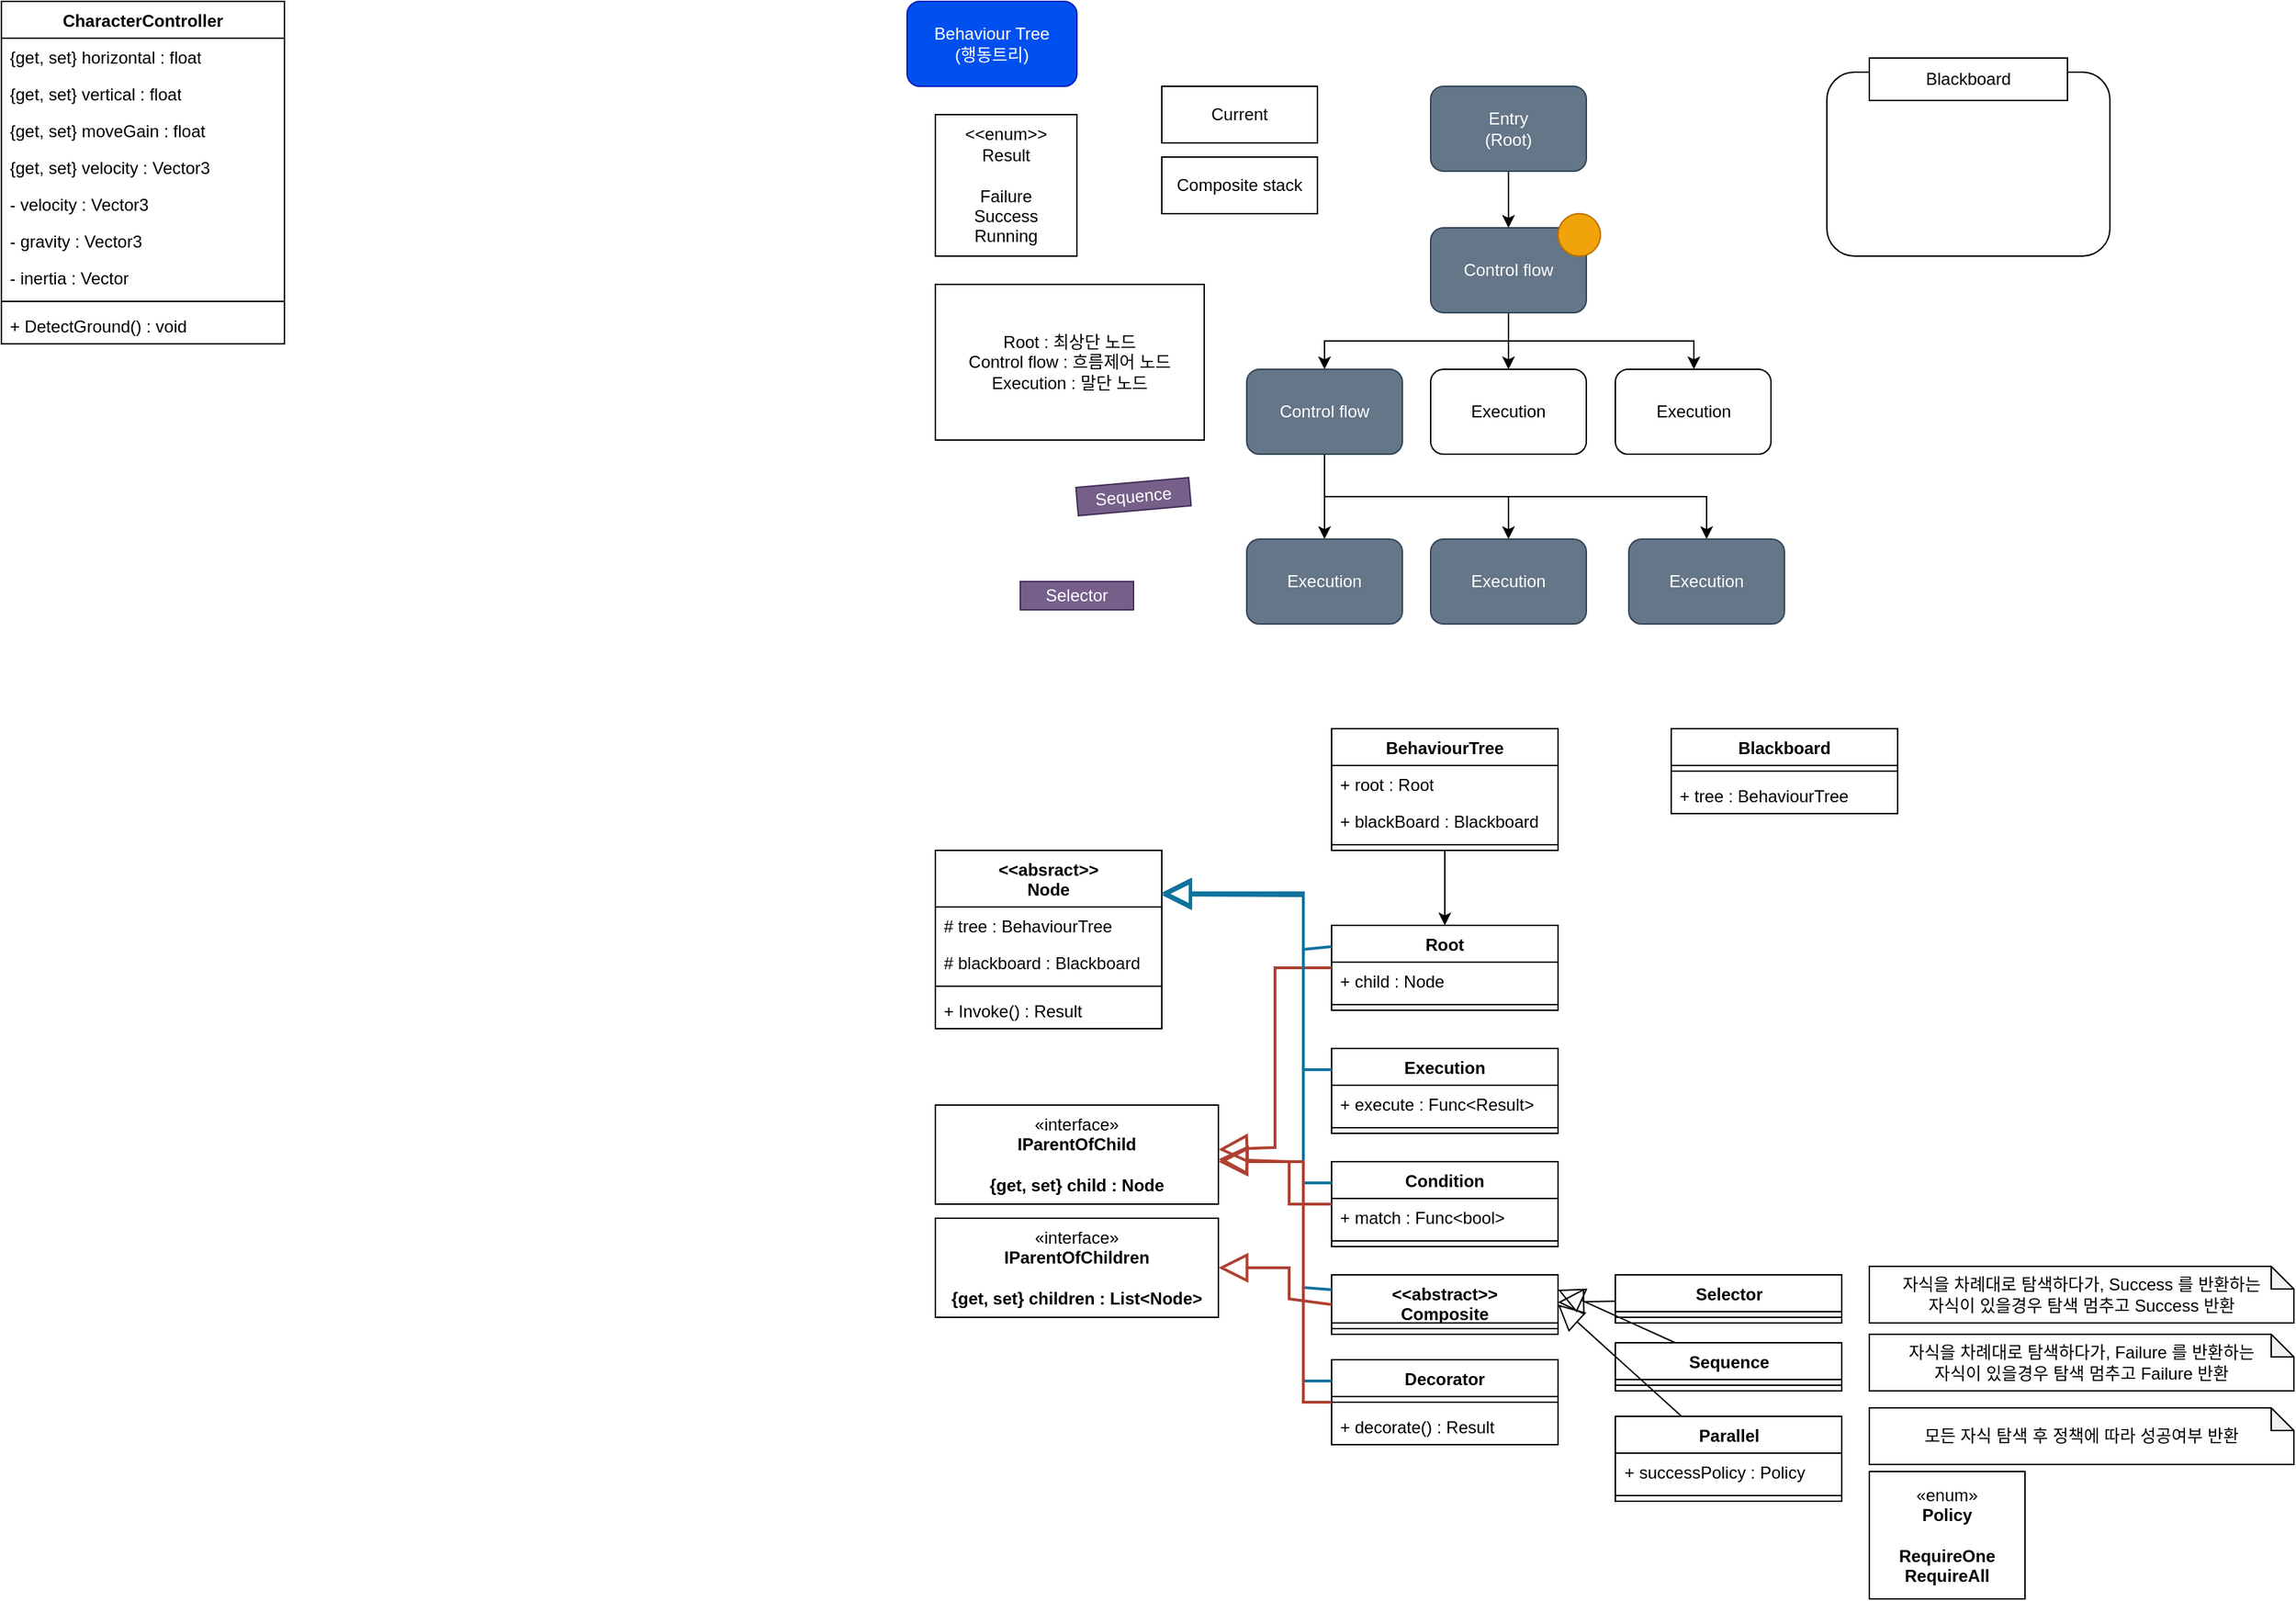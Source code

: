 <mxfile version="21.7.5" type="device">
  <diagram id="C5RBs43oDa-KdzZeNtuy" name="Page-1">
    <mxGraphModel dx="1050" dy="638" grid="1" gridSize="10" guides="1" tooltips="1" connect="1" arrows="1" fold="1" page="1" pageScale="1" pageWidth="827" pageHeight="1169" math="0" shadow="0">
      <root>
        <mxCell id="WIyWlLk6GJQsqaUBKTNV-0" />
        <mxCell id="WIyWlLk6GJQsqaUBKTNV-1" parent="WIyWlLk6GJQsqaUBKTNV-0" />
        <mxCell id="3A2nSRr05a6NxQdsoCol-0" value="CharacterController" style="swimlane;fontStyle=1;align=center;verticalAlign=top;childLayout=stackLayout;horizontal=1;startSize=26;horizontalStack=0;resizeParent=1;resizeParentMax=0;resizeLast=0;collapsible=1;marginBottom=0;whiteSpace=wrap;html=1;" parent="WIyWlLk6GJQsqaUBKTNV-1" vertex="1">
          <mxGeometry x="40" y="40" width="200" height="242" as="geometry" />
        </mxCell>
        <mxCell id="3A2nSRr05a6NxQdsoCol-1" value="{get, set} horizontal : float" style="text;strokeColor=none;fillColor=none;align=left;verticalAlign=top;spacingLeft=4;spacingRight=4;overflow=hidden;rotatable=0;points=[[0,0.5],[1,0.5]];portConstraint=eastwest;whiteSpace=wrap;html=1;" parent="3A2nSRr05a6NxQdsoCol-0" vertex="1">
          <mxGeometry y="26" width="200" height="26" as="geometry" />
        </mxCell>
        <mxCell id="3A2nSRr05a6NxQdsoCol-4" value="{get, set} vertical : float" style="text;strokeColor=none;fillColor=none;align=left;verticalAlign=top;spacingLeft=4;spacingRight=4;overflow=hidden;rotatable=0;points=[[0,0.5],[1,0.5]];portConstraint=eastwest;whiteSpace=wrap;html=1;" parent="3A2nSRr05a6NxQdsoCol-0" vertex="1">
          <mxGeometry y="52" width="200" height="26" as="geometry" />
        </mxCell>
        <mxCell id="3A2nSRr05a6NxQdsoCol-5" value="{get, set} moveGain : float" style="text;strokeColor=none;fillColor=none;align=left;verticalAlign=top;spacingLeft=4;spacingRight=4;overflow=hidden;rotatable=0;points=[[0,0.5],[1,0.5]];portConstraint=eastwest;whiteSpace=wrap;html=1;" parent="3A2nSRr05a6NxQdsoCol-0" vertex="1">
          <mxGeometry y="78" width="200" height="26" as="geometry" />
        </mxCell>
        <mxCell id="3A2nSRr05a6NxQdsoCol-8" value="{get, set} velocity : Vector3" style="text;strokeColor=none;fillColor=none;align=left;verticalAlign=top;spacingLeft=4;spacingRight=4;overflow=hidden;rotatable=0;points=[[0,0.5],[1,0.5]];portConstraint=eastwest;whiteSpace=wrap;html=1;" parent="3A2nSRr05a6NxQdsoCol-0" vertex="1">
          <mxGeometry y="104" width="200" height="26" as="geometry" />
        </mxCell>
        <mxCell id="3A2nSRr05a6NxQdsoCol-9" value="- velocity : Vector3" style="text;strokeColor=none;fillColor=none;align=left;verticalAlign=top;spacingLeft=4;spacingRight=4;overflow=hidden;rotatable=0;points=[[0,0.5],[1,0.5]];portConstraint=eastwest;whiteSpace=wrap;html=1;" parent="3A2nSRr05a6NxQdsoCol-0" vertex="1">
          <mxGeometry y="130" width="200" height="26" as="geometry" />
        </mxCell>
        <mxCell id="3A2nSRr05a6NxQdsoCol-6" value="- gravity : Vector3" style="text;strokeColor=none;fillColor=none;align=left;verticalAlign=top;spacingLeft=4;spacingRight=4;overflow=hidden;rotatable=0;points=[[0,0.5],[1,0.5]];portConstraint=eastwest;whiteSpace=wrap;html=1;" parent="3A2nSRr05a6NxQdsoCol-0" vertex="1">
          <mxGeometry y="156" width="200" height="26" as="geometry" />
        </mxCell>
        <mxCell id="3A2nSRr05a6NxQdsoCol-7" value="- inertia : Vector" style="text;strokeColor=none;fillColor=none;align=left;verticalAlign=top;spacingLeft=4;spacingRight=4;overflow=hidden;rotatable=0;points=[[0,0.5],[1,0.5]];portConstraint=eastwest;whiteSpace=wrap;html=1;" parent="3A2nSRr05a6NxQdsoCol-0" vertex="1">
          <mxGeometry y="182" width="200" height="26" as="geometry" />
        </mxCell>
        <mxCell id="3A2nSRr05a6NxQdsoCol-2" value="" style="line;strokeWidth=1;fillColor=none;align=left;verticalAlign=middle;spacingTop=-1;spacingLeft=3;spacingRight=3;rotatable=0;labelPosition=right;points=[];portConstraint=eastwest;strokeColor=inherit;" parent="3A2nSRr05a6NxQdsoCol-0" vertex="1">
          <mxGeometry y="208" width="200" height="8" as="geometry" />
        </mxCell>
        <mxCell id="3A2nSRr05a6NxQdsoCol-3" value="+ DetectGround() : void" style="text;strokeColor=none;fillColor=none;align=left;verticalAlign=top;spacingLeft=4;spacingRight=4;overflow=hidden;rotatable=0;points=[[0,0.5],[1,0.5]];portConstraint=eastwest;whiteSpace=wrap;html=1;" parent="3A2nSRr05a6NxQdsoCol-0" vertex="1">
          <mxGeometry y="216" width="200" height="26" as="geometry" />
        </mxCell>
        <mxCell id="oY7BJm6N0rm1ba3c1ZQi-0" value="Behaviour Tree&lt;br&gt;(행동트리)" style="rounded=1;whiteSpace=wrap;html=1;fillColor=#0050ef;fontColor=#ffffff;strokeColor=#001DBC;" vertex="1" parent="WIyWlLk6GJQsqaUBKTNV-1">
          <mxGeometry x="680" y="40" width="120" height="60" as="geometry" />
        </mxCell>
        <mxCell id="oY7BJm6N0rm1ba3c1ZQi-1" value="&amp;lt;&amp;lt;enum&amp;gt;&amp;gt;&lt;br&gt;Result&lt;br&gt;&lt;br&gt;Failure&lt;br&gt;Success&lt;br&gt;Running" style="rounded=0;whiteSpace=wrap;html=1;" vertex="1" parent="WIyWlLk6GJQsqaUBKTNV-1">
          <mxGeometry x="700" y="120" width="100" height="100" as="geometry" />
        </mxCell>
        <mxCell id="oY7BJm6N0rm1ba3c1ZQi-15" style="edgeStyle=orthogonalEdgeStyle;rounded=0;orthogonalLoop=1;jettySize=auto;html=1;" edge="1" parent="WIyWlLk6GJQsqaUBKTNV-1" source="oY7BJm6N0rm1ba3c1ZQi-3" target="oY7BJm6N0rm1ba3c1ZQi-4">
          <mxGeometry relative="1" as="geometry" />
        </mxCell>
        <mxCell id="oY7BJm6N0rm1ba3c1ZQi-3" value="Entry&lt;br&gt;(Root)" style="rounded=1;whiteSpace=wrap;html=1;fillColor=#647687;fontColor=#ffffff;strokeColor=#314354;" vertex="1" parent="WIyWlLk6GJQsqaUBKTNV-1">
          <mxGeometry x="1050" y="100" width="110" height="60" as="geometry" />
        </mxCell>
        <mxCell id="oY7BJm6N0rm1ba3c1ZQi-12" style="edgeStyle=orthogonalEdgeStyle;rounded=0;orthogonalLoop=1;jettySize=auto;html=1;" edge="1" parent="WIyWlLk6GJQsqaUBKTNV-1" source="oY7BJm6N0rm1ba3c1ZQi-4" target="oY7BJm6N0rm1ba3c1ZQi-6">
          <mxGeometry relative="1" as="geometry" />
        </mxCell>
        <mxCell id="oY7BJm6N0rm1ba3c1ZQi-13" style="edgeStyle=orthogonalEdgeStyle;rounded=0;orthogonalLoop=1;jettySize=auto;html=1;" edge="1" parent="WIyWlLk6GJQsqaUBKTNV-1" source="oY7BJm6N0rm1ba3c1ZQi-4" target="oY7BJm6N0rm1ba3c1ZQi-5">
          <mxGeometry relative="1" as="geometry">
            <Array as="points">
              <mxPoint x="1105" y="280" />
              <mxPoint x="975" y="280" />
            </Array>
          </mxGeometry>
        </mxCell>
        <mxCell id="oY7BJm6N0rm1ba3c1ZQi-14" style="edgeStyle=orthogonalEdgeStyle;rounded=0;orthogonalLoop=1;jettySize=auto;html=1;" edge="1" parent="WIyWlLk6GJQsqaUBKTNV-1" source="oY7BJm6N0rm1ba3c1ZQi-4" target="oY7BJm6N0rm1ba3c1ZQi-7">
          <mxGeometry relative="1" as="geometry">
            <Array as="points">
              <mxPoint x="1105" y="280" />
              <mxPoint x="1236" y="280" />
            </Array>
          </mxGeometry>
        </mxCell>
        <mxCell id="oY7BJm6N0rm1ba3c1ZQi-4" value="Control flow" style="rounded=1;whiteSpace=wrap;html=1;fillColor=#647687;fontColor=#ffffff;strokeColor=#314354;" vertex="1" parent="WIyWlLk6GJQsqaUBKTNV-1">
          <mxGeometry x="1050" y="200" width="110" height="60" as="geometry" />
        </mxCell>
        <mxCell id="oY7BJm6N0rm1ba3c1ZQi-10" style="edgeStyle=orthogonalEdgeStyle;rounded=0;orthogonalLoop=1;jettySize=auto;html=1;entryX=0.5;entryY=0;entryDx=0;entryDy=0;" edge="1" parent="WIyWlLk6GJQsqaUBKTNV-1" source="oY7BJm6N0rm1ba3c1ZQi-5" target="oY7BJm6N0rm1ba3c1ZQi-8">
          <mxGeometry relative="1" as="geometry" />
        </mxCell>
        <mxCell id="oY7BJm6N0rm1ba3c1ZQi-11" style="edgeStyle=orthogonalEdgeStyle;rounded=0;orthogonalLoop=1;jettySize=auto;html=1;" edge="1" parent="WIyWlLk6GJQsqaUBKTNV-1" source="oY7BJm6N0rm1ba3c1ZQi-5" target="oY7BJm6N0rm1ba3c1ZQi-9">
          <mxGeometry relative="1" as="geometry">
            <Array as="points">
              <mxPoint x="975" y="390" />
              <mxPoint x="1105" y="390" />
            </Array>
          </mxGeometry>
        </mxCell>
        <mxCell id="oY7BJm6N0rm1ba3c1ZQi-90" style="edgeStyle=orthogonalEdgeStyle;rounded=0;orthogonalLoop=1;jettySize=auto;html=1;" edge="1" parent="WIyWlLk6GJQsqaUBKTNV-1" source="oY7BJm6N0rm1ba3c1ZQi-5" target="oY7BJm6N0rm1ba3c1ZQi-89">
          <mxGeometry relative="1" as="geometry">
            <Array as="points">
              <mxPoint x="975" y="390" />
              <mxPoint x="1245" y="390" />
            </Array>
          </mxGeometry>
        </mxCell>
        <mxCell id="oY7BJm6N0rm1ba3c1ZQi-5" value="Control flow" style="rounded=1;whiteSpace=wrap;html=1;fillColor=#647687;fontColor=#ffffff;strokeColor=#314354;" vertex="1" parent="WIyWlLk6GJQsqaUBKTNV-1">
          <mxGeometry x="920" y="300" width="110" height="60" as="geometry" />
        </mxCell>
        <mxCell id="oY7BJm6N0rm1ba3c1ZQi-6" value="Execution" style="rounded=1;whiteSpace=wrap;html=1;" vertex="1" parent="WIyWlLk6GJQsqaUBKTNV-1">
          <mxGeometry x="1050" y="300" width="110" height="60" as="geometry" />
        </mxCell>
        <mxCell id="oY7BJm6N0rm1ba3c1ZQi-7" value="Execution" style="rounded=1;whiteSpace=wrap;html=1;" vertex="1" parent="WIyWlLk6GJQsqaUBKTNV-1">
          <mxGeometry x="1180.5" y="300" width="110" height="60" as="geometry" />
        </mxCell>
        <mxCell id="oY7BJm6N0rm1ba3c1ZQi-8" value="Execution" style="rounded=1;whiteSpace=wrap;html=1;fillColor=#647687;fontColor=#ffffff;strokeColor=#314354;" vertex="1" parent="WIyWlLk6GJQsqaUBKTNV-1">
          <mxGeometry x="920" y="420" width="110" height="60" as="geometry" />
        </mxCell>
        <mxCell id="oY7BJm6N0rm1ba3c1ZQi-9" value="Execution" style="rounded=1;whiteSpace=wrap;html=1;fillColor=#647687;fontColor=#ffffff;strokeColor=#314354;" vertex="1" parent="WIyWlLk6GJQsqaUBKTNV-1">
          <mxGeometry x="1050" y="420" width="110" height="60" as="geometry" />
        </mxCell>
        <mxCell id="oY7BJm6N0rm1ba3c1ZQi-16" value="Root : 최상단 노드&lt;br&gt;Control flow : 흐름제어 노드&lt;br&gt;Execution : 말단 노드" style="rounded=0;whiteSpace=wrap;html=1;" vertex="1" parent="WIyWlLk6GJQsqaUBKTNV-1">
          <mxGeometry x="700" y="240" width="190" height="110" as="geometry" />
        </mxCell>
        <mxCell id="oY7BJm6N0rm1ba3c1ZQi-17" value="" style="rounded=1;whiteSpace=wrap;html=1;" vertex="1" parent="WIyWlLk6GJQsqaUBKTNV-1">
          <mxGeometry x="1330" y="90" width="200" height="130" as="geometry" />
        </mxCell>
        <mxCell id="oY7BJm6N0rm1ba3c1ZQi-18" value="Blackboard" style="rounded=0;whiteSpace=wrap;html=1;" vertex="1" parent="WIyWlLk6GJQsqaUBKTNV-1">
          <mxGeometry x="1360" y="80" width="140" height="30" as="geometry" />
        </mxCell>
        <mxCell id="oY7BJm6N0rm1ba3c1ZQi-22" value="&amp;lt;&amp;lt;absract&amp;gt;&amp;gt;&lt;br&gt;Node" style="swimlane;fontStyle=1;align=center;verticalAlign=top;childLayout=stackLayout;horizontal=1;startSize=40;horizontalStack=0;resizeParent=1;resizeParentMax=0;resizeLast=0;collapsible=1;marginBottom=0;whiteSpace=wrap;html=1;" vertex="1" parent="WIyWlLk6GJQsqaUBKTNV-1">
          <mxGeometry x="700" y="640" width="160" height="126" as="geometry" />
        </mxCell>
        <mxCell id="oY7BJm6N0rm1ba3c1ZQi-31" value="# tree : BehaviourTree" style="text;strokeColor=none;fillColor=none;align=left;verticalAlign=top;spacingLeft=4;spacingRight=4;overflow=hidden;rotatable=0;points=[[0,0.5],[1,0.5]];portConstraint=eastwest;whiteSpace=wrap;html=1;" vertex="1" parent="oY7BJm6N0rm1ba3c1ZQi-22">
          <mxGeometry y="40" width="160" height="26" as="geometry" />
        </mxCell>
        <mxCell id="oY7BJm6N0rm1ba3c1ZQi-30" value="# blackboard : Blackboard" style="text;strokeColor=none;fillColor=none;align=left;verticalAlign=top;spacingLeft=4;spacingRight=4;overflow=hidden;rotatable=0;points=[[0,0.5],[1,0.5]];portConstraint=eastwest;whiteSpace=wrap;html=1;" vertex="1" parent="oY7BJm6N0rm1ba3c1ZQi-22">
          <mxGeometry y="66" width="160" height="26" as="geometry" />
        </mxCell>
        <mxCell id="oY7BJm6N0rm1ba3c1ZQi-24" value="" style="line;strokeWidth=1;fillColor=none;align=left;verticalAlign=middle;spacingTop=-1;spacingLeft=3;spacingRight=3;rotatable=0;labelPosition=right;points=[];portConstraint=eastwest;strokeColor=inherit;" vertex="1" parent="oY7BJm6N0rm1ba3c1ZQi-22">
          <mxGeometry y="92" width="160" height="8" as="geometry" />
        </mxCell>
        <mxCell id="oY7BJm6N0rm1ba3c1ZQi-25" value="+ Invoke() : Result" style="text;strokeColor=none;fillColor=none;align=left;verticalAlign=top;spacingLeft=4;spacingRight=4;overflow=hidden;rotatable=0;points=[[0,0.5],[1,0.5]];portConstraint=eastwest;whiteSpace=wrap;html=1;" vertex="1" parent="oY7BJm6N0rm1ba3c1ZQi-22">
          <mxGeometry y="100" width="160" height="26" as="geometry" />
        </mxCell>
        <mxCell id="oY7BJm6N0rm1ba3c1ZQi-40" style="edgeStyle=orthogonalEdgeStyle;rounded=0;orthogonalLoop=1;jettySize=auto;html=1;entryX=0.5;entryY=0;entryDx=0;entryDy=0;" edge="1" parent="WIyWlLk6GJQsqaUBKTNV-1" source="oY7BJm6N0rm1ba3c1ZQi-26" target="oY7BJm6N0rm1ba3c1ZQi-32">
          <mxGeometry relative="1" as="geometry" />
        </mxCell>
        <mxCell id="oY7BJm6N0rm1ba3c1ZQi-26" value="BehaviourTree" style="swimlane;fontStyle=1;align=center;verticalAlign=top;childLayout=stackLayout;horizontal=1;startSize=26;horizontalStack=0;resizeParent=1;resizeParentMax=0;resizeLast=0;collapsible=1;marginBottom=0;whiteSpace=wrap;html=1;" vertex="1" parent="WIyWlLk6GJQsqaUBKTNV-1">
          <mxGeometry x="980" y="554" width="160" height="86" as="geometry" />
        </mxCell>
        <mxCell id="oY7BJm6N0rm1ba3c1ZQi-27" value="+ root : Root" style="text;strokeColor=none;fillColor=none;align=left;verticalAlign=top;spacingLeft=4;spacingRight=4;overflow=hidden;rotatable=0;points=[[0,0.5],[1,0.5]];portConstraint=eastwest;whiteSpace=wrap;html=1;" vertex="1" parent="oY7BJm6N0rm1ba3c1ZQi-26">
          <mxGeometry y="26" width="160" height="26" as="geometry" />
        </mxCell>
        <mxCell id="oY7BJm6N0rm1ba3c1ZQi-29" value="+ blackBoard : Blackboard" style="text;strokeColor=none;fillColor=none;align=left;verticalAlign=top;spacingLeft=4;spacingRight=4;overflow=hidden;rotatable=0;points=[[0,0.5],[1,0.5]];portConstraint=eastwest;whiteSpace=wrap;html=1;" vertex="1" parent="oY7BJm6N0rm1ba3c1ZQi-26">
          <mxGeometry y="52" width="160" height="26" as="geometry" />
        </mxCell>
        <mxCell id="oY7BJm6N0rm1ba3c1ZQi-28" value="" style="line;strokeWidth=1;fillColor=none;align=left;verticalAlign=middle;spacingTop=-1;spacingLeft=3;spacingRight=3;rotatable=0;labelPosition=right;points=[];portConstraint=eastwest;strokeColor=inherit;" vertex="1" parent="oY7BJm6N0rm1ba3c1ZQi-26">
          <mxGeometry y="78" width="160" height="8" as="geometry" />
        </mxCell>
        <mxCell id="oY7BJm6N0rm1ba3c1ZQi-32" value="Root" style="swimlane;fontStyle=1;align=center;verticalAlign=top;childLayout=stackLayout;horizontal=1;startSize=26;horizontalStack=0;resizeParent=1;resizeParentMax=0;resizeLast=0;collapsible=1;marginBottom=0;whiteSpace=wrap;html=1;" vertex="1" parent="WIyWlLk6GJQsqaUBKTNV-1">
          <mxGeometry x="980" y="693" width="160" height="60" as="geometry" />
        </mxCell>
        <mxCell id="oY7BJm6N0rm1ba3c1ZQi-35" value="+ child : Node" style="text;strokeColor=none;fillColor=none;align=left;verticalAlign=top;spacingLeft=4;spacingRight=4;overflow=hidden;rotatable=0;points=[[0,0.5],[1,0.5]];portConstraint=eastwest;whiteSpace=wrap;html=1;" vertex="1" parent="oY7BJm6N0rm1ba3c1ZQi-32">
          <mxGeometry y="26" width="160" height="26" as="geometry" />
        </mxCell>
        <mxCell id="oY7BJm6N0rm1ba3c1ZQi-34" value="" style="line;strokeWidth=1;fillColor=none;align=left;verticalAlign=middle;spacingTop=-1;spacingLeft=3;spacingRight=3;rotatable=0;labelPosition=right;points=[];portConstraint=eastwest;strokeColor=inherit;" vertex="1" parent="oY7BJm6N0rm1ba3c1ZQi-32">
          <mxGeometry y="52" width="160" height="8" as="geometry" />
        </mxCell>
        <mxCell id="oY7BJm6N0rm1ba3c1ZQi-36" value="«interface»&lt;br&gt;&lt;b&gt;IParentOfChild&lt;br&gt;&lt;br&gt;{get, set} child : Node&lt;br&gt;&lt;/b&gt;" style="html=1;whiteSpace=wrap;" vertex="1" parent="WIyWlLk6GJQsqaUBKTNV-1">
          <mxGeometry x="700" y="820" width="200" height="70" as="geometry" />
        </mxCell>
        <mxCell id="oY7BJm6N0rm1ba3c1ZQi-37" value="" style="endArrow=block;endSize=16;endFill=0;html=1;rounded=0;fillColor=#fad9d5;strokeColor=#ae4132;strokeWidth=2;" edge="1" parent="WIyWlLk6GJQsqaUBKTNV-1" source="oY7BJm6N0rm1ba3c1ZQi-32" target="oY7BJm6N0rm1ba3c1ZQi-36">
          <mxGeometry width="160" relative="1" as="geometry">
            <mxPoint x="1100" y="940" as="sourcePoint" />
            <mxPoint x="1260" y="940" as="targetPoint" />
            <Array as="points">
              <mxPoint x="940" y="723" />
              <mxPoint x="940" y="850" />
            </Array>
          </mxGeometry>
        </mxCell>
        <mxCell id="oY7BJm6N0rm1ba3c1ZQi-38" value="" style="endArrow=block;endSize=16;endFill=0;html=1;rounded=0;fillColor=#b1ddf0;strokeColor=#10739e;strokeWidth=2;exitX=0;exitY=0.25;exitDx=0;exitDy=0;entryX=1;entryY=0.25;entryDx=0;entryDy=0;" edge="1" parent="WIyWlLk6GJQsqaUBKTNV-1" source="oY7BJm6N0rm1ba3c1ZQi-32" target="oY7BJm6N0rm1ba3c1ZQi-22">
          <mxGeometry width="160" relative="1" as="geometry">
            <mxPoint x="986" y="730" as="sourcePoint" />
            <mxPoint x="841" y="830" as="targetPoint" />
            <Array as="points">
              <mxPoint x="960" y="710" />
              <mxPoint x="960" y="672" />
            </Array>
          </mxGeometry>
        </mxCell>
        <mxCell id="oY7BJm6N0rm1ba3c1ZQi-39" value="«interface»&lt;br&gt;&lt;b&gt;IParentOfChildren&lt;br&gt;&lt;br&gt;{get, set} children : List&amp;lt;Node&amp;gt;&lt;br&gt;&lt;/b&gt;" style="html=1;whiteSpace=wrap;" vertex="1" parent="WIyWlLk6GJQsqaUBKTNV-1">
          <mxGeometry x="700" y="900" width="200" height="70" as="geometry" />
        </mxCell>
        <mxCell id="oY7BJm6N0rm1ba3c1ZQi-42" value="Execution" style="swimlane;fontStyle=1;align=center;verticalAlign=top;childLayout=stackLayout;horizontal=1;startSize=26;horizontalStack=0;resizeParent=1;resizeParentMax=0;resizeLast=0;collapsible=1;marginBottom=0;whiteSpace=wrap;html=1;" vertex="1" parent="WIyWlLk6GJQsqaUBKTNV-1">
          <mxGeometry x="980" y="780" width="160" height="60" as="geometry" />
        </mxCell>
        <mxCell id="oY7BJm6N0rm1ba3c1ZQi-46" value="+ execute : Func&amp;lt;Result&amp;gt;" style="text;strokeColor=none;fillColor=none;align=left;verticalAlign=top;spacingLeft=4;spacingRight=4;overflow=hidden;rotatable=0;points=[[0,0.5],[1,0.5]];portConstraint=eastwest;whiteSpace=wrap;html=1;" vertex="1" parent="oY7BJm6N0rm1ba3c1ZQi-42">
          <mxGeometry y="26" width="160" height="26" as="geometry" />
        </mxCell>
        <mxCell id="oY7BJm6N0rm1ba3c1ZQi-44" value="" style="line;strokeWidth=1;fillColor=none;align=left;verticalAlign=middle;spacingTop=-1;spacingLeft=3;spacingRight=3;rotatable=0;labelPosition=right;points=[];portConstraint=eastwest;strokeColor=inherit;" vertex="1" parent="oY7BJm6N0rm1ba3c1ZQi-42">
          <mxGeometry y="52" width="160" height="8" as="geometry" />
        </mxCell>
        <mxCell id="oY7BJm6N0rm1ba3c1ZQi-45" value="" style="endArrow=block;endSize=16;endFill=0;html=1;rounded=0;fillColor=#b1ddf0;strokeColor=#10739e;strokeWidth=2;exitX=0;exitY=0.25;exitDx=0;exitDy=0;" edge="1" parent="WIyWlLk6GJQsqaUBKTNV-1" source="oY7BJm6N0rm1ba3c1ZQi-42">
          <mxGeometry width="160" relative="1" as="geometry">
            <mxPoint x="990" y="718" as="sourcePoint" />
            <mxPoint x="860" y="670" as="targetPoint" />
            <Array as="points">
              <mxPoint x="960" y="795" />
              <mxPoint x="960" y="670" />
            </Array>
          </mxGeometry>
        </mxCell>
        <mxCell id="oY7BJm6N0rm1ba3c1ZQi-47" value="Condition" style="swimlane;fontStyle=1;align=center;verticalAlign=top;childLayout=stackLayout;horizontal=1;startSize=26;horizontalStack=0;resizeParent=1;resizeParentMax=0;resizeLast=0;collapsible=1;marginBottom=0;whiteSpace=wrap;html=1;" vertex="1" parent="WIyWlLk6GJQsqaUBKTNV-1">
          <mxGeometry x="980" y="860" width="160" height="60" as="geometry" />
        </mxCell>
        <mxCell id="oY7BJm6N0rm1ba3c1ZQi-48" value="+ match : Func&amp;lt;bool&amp;gt;" style="text;strokeColor=none;fillColor=none;align=left;verticalAlign=top;spacingLeft=4;spacingRight=4;overflow=hidden;rotatable=0;points=[[0,0.5],[1,0.5]];portConstraint=eastwest;whiteSpace=wrap;html=1;" vertex="1" parent="oY7BJm6N0rm1ba3c1ZQi-47">
          <mxGeometry y="26" width="160" height="26" as="geometry" />
        </mxCell>
        <mxCell id="oY7BJm6N0rm1ba3c1ZQi-49" value="" style="line;strokeWidth=1;fillColor=none;align=left;verticalAlign=middle;spacingTop=-1;spacingLeft=3;spacingRight=3;rotatable=0;labelPosition=right;points=[];portConstraint=eastwest;strokeColor=inherit;" vertex="1" parent="oY7BJm6N0rm1ba3c1ZQi-47">
          <mxGeometry y="52" width="160" height="8" as="geometry" />
        </mxCell>
        <mxCell id="oY7BJm6N0rm1ba3c1ZQi-50" value="" style="endArrow=block;endSize=16;endFill=0;html=1;rounded=0;fillColor=#b1ddf0;strokeColor=#10739e;strokeWidth=2;exitX=0;exitY=0.25;exitDx=0;exitDy=0;" edge="1" parent="WIyWlLk6GJQsqaUBKTNV-1" source="oY7BJm6N0rm1ba3c1ZQi-47">
          <mxGeometry width="160" relative="1" as="geometry">
            <mxPoint x="950" y="940" as="sourcePoint" />
            <mxPoint x="860" y="670" as="targetPoint" />
            <Array as="points">
              <mxPoint x="960" y="875" />
              <mxPoint x="960" y="670" />
            </Array>
          </mxGeometry>
        </mxCell>
        <mxCell id="oY7BJm6N0rm1ba3c1ZQi-51" value="" style="endArrow=block;endSize=16;endFill=0;html=1;rounded=0;fillColor=#fad9d5;strokeColor=#ae4132;strokeWidth=2;" edge="1" parent="WIyWlLk6GJQsqaUBKTNV-1" source="oY7BJm6N0rm1ba3c1ZQi-47" target="oY7BJm6N0rm1ba3c1ZQi-36">
          <mxGeometry width="160" relative="1" as="geometry">
            <mxPoint x="990" y="733" as="sourcePoint" />
            <mxPoint x="910" y="861" as="targetPoint" />
            <Array as="points">
              <mxPoint x="950" y="890" />
              <mxPoint x="950" y="860" />
            </Array>
          </mxGeometry>
        </mxCell>
        <mxCell id="oY7BJm6N0rm1ba3c1ZQi-52" value="&amp;lt;&amp;lt;abstract&amp;gt;&amp;gt;&lt;br&gt;Composite" style="swimlane;fontStyle=1;align=center;verticalAlign=top;childLayout=stackLayout;horizontal=1;startSize=34;horizontalStack=0;resizeParent=1;resizeParentMax=0;resizeLast=0;collapsible=1;marginBottom=0;whiteSpace=wrap;html=1;" vertex="1" parent="WIyWlLk6GJQsqaUBKTNV-1">
          <mxGeometry x="980" y="940" width="160" height="42" as="geometry" />
        </mxCell>
        <mxCell id="oY7BJm6N0rm1ba3c1ZQi-54" value="" style="line;strokeWidth=1;fillColor=none;align=left;verticalAlign=middle;spacingTop=-1;spacingLeft=3;spacingRight=3;rotatable=0;labelPosition=right;points=[];portConstraint=eastwest;strokeColor=inherit;" vertex="1" parent="oY7BJm6N0rm1ba3c1ZQi-52">
          <mxGeometry y="34" width="160" height="8" as="geometry" />
        </mxCell>
        <mxCell id="oY7BJm6N0rm1ba3c1ZQi-55" value="" style="endArrow=block;endSize=16;endFill=0;html=1;rounded=0;fillColor=#b1ddf0;strokeColor=#10739e;strokeWidth=2;exitX=0;exitY=0.25;exitDx=0;exitDy=0;" edge="1" parent="WIyWlLk6GJQsqaUBKTNV-1" source="oY7BJm6N0rm1ba3c1ZQi-52">
          <mxGeometry width="160" relative="1" as="geometry">
            <mxPoint x="990" y="885" as="sourcePoint" />
            <mxPoint x="860" y="670" as="targetPoint" />
            <Array as="points">
              <mxPoint x="960" y="949" />
              <mxPoint x="960" y="670" />
            </Array>
          </mxGeometry>
        </mxCell>
        <mxCell id="oY7BJm6N0rm1ba3c1ZQi-57" value="" style="endArrow=block;endSize=16;endFill=0;html=1;rounded=0;fillColor=#fad9d5;strokeColor=#ae4132;strokeWidth=2;exitX=0;exitY=0.5;exitDx=0;exitDy=0;entryX=1;entryY=0.5;entryDx=0;entryDy=0;" edge="1" parent="WIyWlLk6GJQsqaUBKTNV-1" source="oY7BJm6N0rm1ba3c1ZQi-52" target="oY7BJm6N0rm1ba3c1ZQi-39">
          <mxGeometry width="160" relative="1" as="geometry">
            <mxPoint x="990" y="900" as="sourcePoint" />
            <mxPoint x="910" y="868" as="targetPoint" />
            <Array as="points">
              <mxPoint x="950" y="957" />
              <mxPoint x="950" y="935" />
            </Array>
          </mxGeometry>
        </mxCell>
        <mxCell id="oY7BJm6N0rm1ba3c1ZQi-58" value="Selector" style="swimlane;fontStyle=1;align=center;verticalAlign=top;childLayout=stackLayout;horizontal=1;startSize=26;horizontalStack=0;resizeParent=1;resizeParentMax=0;resizeLast=0;collapsible=1;marginBottom=0;whiteSpace=wrap;html=1;" vertex="1" parent="WIyWlLk6GJQsqaUBKTNV-1">
          <mxGeometry x="1180.5" y="940" width="160" height="34" as="geometry" />
        </mxCell>
        <mxCell id="oY7BJm6N0rm1ba3c1ZQi-60" value="" style="line;strokeWidth=1;fillColor=none;align=left;verticalAlign=middle;spacingTop=-1;spacingLeft=3;spacingRight=3;rotatable=0;labelPosition=right;points=[];portConstraint=eastwest;strokeColor=inherit;" vertex="1" parent="oY7BJm6N0rm1ba3c1ZQi-58">
          <mxGeometry y="26" width="160" height="8" as="geometry" />
        </mxCell>
        <mxCell id="oY7BJm6N0rm1ba3c1ZQi-61" value="" style="endArrow=block;endSize=16;endFill=0;html=1;rounded=0;" edge="1" parent="WIyWlLk6GJQsqaUBKTNV-1" source="oY7BJm6N0rm1ba3c1ZQi-58" target="oY7BJm6N0rm1ba3c1ZQi-52">
          <mxGeometry width="160" relative="1" as="geometry">
            <mxPoint x="1090" y="870" as="sourcePoint" />
            <mxPoint x="1250" y="870" as="targetPoint" />
          </mxGeometry>
        </mxCell>
        <mxCell id="oY7BJm6N0rm1ba3c1ZQi-64" value="Sequence" style="swimlane;fontStyle=1;align=center;verticalAlign=top;childLayout=stackLayout;horizontal=1;startSize=26;horizontalStack=0;resizeParent=1;resizeParentMax=0;resizeLast=0;collapsible=1;marginBottom=0;whiteSpace=wrap;html=1;" vertex="1" parent="WIyWlLk6GJQsqaUBKTNV-1">
          <mxGeometry x="1180.5" y="988" width="160" height="34" as="geometry" />
        </mxCell>
        <mxCell id="oY7BJm6N0rm1ba3c1ZQi-65" value="" style="line;strokeWidth=1;fillColor=none;align=left;verticalAlign=middle;spacingTop=-1;spacingLeft=3;spacingRight=3;rotatable=0;labelPosition=right;points=[];portConstraint=eastwest;strokeColor=inherit;" vertex="1" parent="oY7BJm6N0rm1ba3c1ZQi-64">
          <mxGeometry y="26" width="160" height="8" as="geometry" />
        </mxCell>
        <mxCell id="oY7BJm6N0rm1ba3c1ZQi-66" value="자식을 차례대로 탐색하다가, Success 를 반환하는&lt;br&gt;자식이 있을경우 탐색 멈추고 Success 반환" style="shape=note;whiteSpace=wrap;html=1;backgroundOutline=1;darkOpacity=0.05;size=16;" vertex="1" parent="WIyWlLk6GJQsqaUBKTNV-1">
          <mxGeometry x="1360" y="934" width="300" height="40" as="geometry" />
        </mxCell>
        <mxCell id="oY7BJm6N0rm1ba3c1ZQi-67" value="자식을 차례대로 탐색하다가, Failure 를 반환하는&lt;br&gt;자식이 있을경우 탐색 멈추고 Failure 반환" style="shape=note;whiteSpace=wrap;html=1;backgroundOutline=1;darkOpacity=0.05;size=16;" vertex="1" parent="WIyWlLk6GJQsqaUBKTNV-1">
          <mxGeometry x="1360" y="982" width="300" height="40" as="geometry" />
        </mxCell>
        <mxCell id="oY7BJm6N0rm1ba3c1ZQi-68" value="Parallel" style="swimlane;fontStyle=1;align=center;verticalAlign=top;childLayout=stackLayout;horizontal=1;startSize=26;horizontalStack=0;resizeParent=1;resizeParentMax=0;resizeLast=0;collapsible=1;marginBottom=0;whiteSpace=wrap;html=1;" vertex="1" parent="WIyWlLk6GJQsqaUBKTNV-1">
          <mxGeometry x="1180.5" y="1040" width="160" height="60" as="geometry" />
        </mxCell>
        <mxCell id="oY7BJm6N0rm1ba3c1ZQi-75" value="+ successPolicy : Policy" style="text;strokeColor=none;fillColor=none;align=left;verticalAlign=top;spacingLeft=4;spacingRight=4;overflow=hidden;rotatable=0;points=[[0,0.5],[1,0.5]];portConstraint=eastwest;whiteSpace=wrap;html=1;" vertex="1" parent="oY7BJm6N0rm1ba3c1ZQi-68">
          <mxGeometry y="26" width="160" height="26" as="geometry" />
        </mxCell>
        <mxCell id="oY7BJm6N0rm1ba3c1ZQi-69" value="" style="line;strokeWidth=1;fillColor=none;align=left;verticalAlign=middle;spacingTop=-1;spacingLeft=3;spacingRight=3;rotatable=0;labelPosition=right;points=[];portConstraint=eastwest;strokeColor=inherit;" vertex="1" parent="oY7BJm6N0rm1ba3c1ZQi-68">
          <mxGeometry y="52" width="160" height="8" as="geometry" />
        </mxCell>
        <mxCell id="oY7BJm6N0rm1ba3c1ZQi-70" value="모든 자식 탐색 후 정책에 따라 성공여부 반환" style="shape=note;whiteSpace=wrap;html=1;backgroundOutline=1;darkOpacity=0.05;size=16;" vertex="1" parent="WIyWlLk6GJQsqaUBKTNV-1">
          <mxGeometry x="1360" y="1034" width="300" height="40" as="geometry" />
        </mxCell>
        <mxCell id="oY7BJm6N0rm1ba3c1ZQi-71" value="" style="endArrow=block;endSize=16;endFill=0;html=1;rounded=0;entryX=1;entryY=0.25;entryDx=0;entryDy=0;" edge="1" parent="WIyWlLk6GJQsqaUBKTNV-1" source="oY7BJm6N0rm1ba3c1ZQi-64" target="oY7BJm6N0rm1ba3c1ZQi-52">
          <mxGeometry width="160" relative="1" as="geometry">
            <mxPoint x="1191" y="969" as="sourcePoint" />
            <mxPoint x="1150" y="969" as="targetPoint" />
          </mxGeometry>
        </mxCell>
        <mxCell id="oY7BJm6N0rm1ba3c1ZQi-72" value="" style="endArrow=block;endSize=16;endFill=0;html=1;rounded=0;entryX=1;entryY=0.5;entryDx=0;entryDy=0;" edge="1" parent="WIyWlLk6GJQsqaUBKTNV-1" source="oY7BJm6N0rm1ba3c1ZQi-68" target="oY7BJm6N0rm1ba3c1ZQi-52">
          <mxGeometry width="160" relative="1" as="geometry">
            <mxPoint x="1193" y="998" as="sourcePoint" />
            <mxPoint x="1104" y="982" as="targetPoint" />
          </mxGeometry>
        </mxCell>
        <mxCell id="oY7BJm6N0rm1ba3c1ZQi-74" value="«enum»&lt;br&gt;&lt;b&gt;Policy&lt;br&gt;&lt;br&gt;RequireOne&lt;br&gt;RequireAll&lt;br&gt;&lt;/b&gt;" style="html=1;whiteSpace=wrap;" vertex="1" parent="WIyWlLk6GJQsqaUBKTNV-1">
          <mxGeometry x="1360" y="1079" width="110" height="90" as="geometry" />
        </mxCell>
        <mxCell id="oY7BJm6N0rm1ba3c1ZQi-77" value="Decorator" style="swimlane;fontStyle=1;align=center;verticalAlign=top;childLayout=stackLayout;horizontal=1;startSize=26;horizontalStack=0;resizeParent=1;resizeParentMax=0;resizeLast=0;collapsible=1;marginBottom=0;whiteSpace=wrap;html=1;" vertex="1" parent="WIyWlLk6GJQsqaUBKTNV-1">
          <mxGeometry x="980" y="1000" width="160" height="60" as="geometry" />
        </mxCell>
        <mxCell id="oY7BJm6N0rm1ba3c1ZQi-79" value="" style="line;strokeWidth=1;fillColor=none;align=left;verticalAlign=middle;spacingTop=-1;spacingLeft=3;spacingRight=3;rotatable=0;labelPosition=right;points=[];portConstraint=eastwest;strokeColor=inherit;" vertex="1" parent="oY7BJm6N0rm1ba3c1ZQi-77">
          <mxGeometry y="26" width="160" height="8" as="geometry" />
        </mxCell>
        <mxCell id="oY7BJm6N0rm1ba3c1ZQi-78" value="+ decorate() : Result" style="text;strokeColor=none;fillColor=none;align=left;verticalAlign=top;spacingLeft=4;spacingRight=4;overflow=hidden;rotatable=0;points=[[0,0.5],[1,0.5]];portConstraint=eastwest;whiteSpace=wrap;html=1;" vertex="1" parent="oY7BJm6N0rm1ba3c1ZQi-77">
          <mxGeometry y="34" width="160" height="26" as="geometry" />
        </mxCell>
        <mxCell id="oY7BJm6N0rm1ba3c1ZQi-80" value="" style="endArrow=block;endSize=16;endFill=0;html=1;rounded=0;fillColor=#b1ddf0;strokeColor=#10739e;strokeWidth=2;exitX=0;exitY=0.25;exitDx=0;exitDy=0;entryX=1;entryY=0.25;entryDx=0;entryDy=0;" edge="1" parent="WIyWlLk6GJQsqaUBKTNV-1" source="oY7BJm6N0rm1ba3c1ZQi-77" target="oY7BJm6N0rm1ba3c1ZQi-22">
          <mxGeometry width="160" relative="1" as="geometry">
            <mxPoint x="990" y="961" as="sourcePoint" />
            <mxPoint x="870" y="680" as="targetPoint" />
            <Array as="points">
              <mxPoint x="960" y="1015" />
              <mxPoint x="960" y="670" />
            </Array>
          </mxGeometry>
        </mxCell>
        <mxCell id="oY7BJm6N0rm1ba3c1ZQi-81" value="" style="endArrow=block;endSize=16;endFill=0;html=1;rounded=0;fillColor=#fad9d5;strokeColor=#ae4132;strokeWidth=2;exitX=0;exitY=0.5;exitDx=0;exitDy=0;" edge="1" parent="WIyWlLk6GJQsqaUBKTNV-1" source="oY7BJm6N0rm1ba3c1ZQi-77">
          <mxGeometry width="160" relative="1" as="geometry">
            <mxPoint x="990" y="971" as="sourcePoint" />
            <mxPoint x="900" y="860" as="targetPoint" />
            <Array as="points">
              <mxPoint x="960" y="1030" />
              <mxPoint x="960" y="860" />
            </Array>
          </mxGeometry>
        </mxCell>
        <mxCell id="oY7BJm6N0rm1ba3c1ZQi-82" value="Blackboard" style="swimlane;fontStyle=1;align=center;verticalAlign=top;childLayout=stackLayout;horizontal=1;startSize=26;horizontalStack=0;resizeParent=1;resizeParentMax=0;resizeLast=0;collapsible=1;marginBottom=0;whiteSpace=wrap;html=1;" vertex="1" parent="WIyWlLk6GJQsqaUBKTNV-1">
          <mxGeometry x="1220" y="554" width="160" height="60" as="geometry" />
        </mxCell>
        <mxCell id="oY7BJm6N0rm1ba3c1ZQi-84" value="" style="line;strokeWidth=1;fillColor=none;align=left;verticalAlign=middle;spacingTop=-1;spacingLeft=3;spacingRight=3;rotatable=0;labelPosition=right;points=[];portConstraint=eastwest;strokeColor=inherit;" vertex="1" parent="oY7BJm6N0rm1ba3c1ZQi-82">
          <mxGeometry y="26" width="160" height="8" as="geometry" />
        </mxCell>
        <mxCell id="oY7BJm6N0rm1ba3c1ZQi-87" value="+ tree : BehaviourTree" style="text;strokeColor=none;fillColor=none;align=left;verticalAlign=top;spacingLeft=4;spacingRight=4;overflow=hidden;rotatable=0;points=[[0,0.5],[1,0.5]];portConstraint=eastwest;whiteSpace=wrap;html=1;" vertex="1" parent="oY7BJm6N0rm1ba3c1ZQi-82">
          <mxGeometry y="34" width="160" height="26" as="geometry" />
        </mxCell>
        <mxCell id="oY7BJm6N0rm1ba3c1ZQi-88" value="" style="ellipse;whiteSpace=wrap;html=1;aspect=fixed;fillColor=#f0a30a;fontColor=#000000;strokeColor=#BD7000;" vertex="1" parent="WIyWlLk6GJQsqaUBKTNV-1">
          <mxGeometry x="1140" y="190" width="30" height="30" as="geometry" />
        </mxCell>
        <mxCell id="oY7BJm6N0rm1ba3c1ZQi-89" value="Execution" style="rounded=1;whiteSpace=wrap;html=1;fillColor=#647687;fontColor=#ffffff;strokeColor=#314354;" vertex="1" parent="WIyWlLk6GJQsqaUBKTNV-1">
          <mxGeometry x="1190" y="420" width="110" height="60" as="geometry" />
        </mxCell>
        <mxCell id="oY7BJm6N0rm1ba3c1ZQi-93" value="Current" style="rounded=0;whiteSpace=wrap;html=1;direction=south;" vertex="1" parent="WIyWlLk6GJQsqaUBKTNV-1">
          <mxGeometry x="860" y="100" width="110" height="40" as="geometry" />
        </mxCell>
        <mxCell id="oY7BJm6N0rm1ba3c1ZQi-94" value="Composite stack" style="rounded=0;whiteSpace=wrap;html=1;direction=south;" vertex="1" parent="WIyWlLk6GJQsqaUBKTNV-1">
          <mxGeometry x="860" y="150" width="110" height="40" as="geometry" />
        </mxCell>
        <mxCell id="oY7BJm6N0rm1ba3c1ZQi-95" value="Selector" style="rounded=0;whiteSpace=wrap;html=1;fillColor=#76608a;fontColor=#ffffff;strokeColor=#432D57;" vertex="1" parent="WIyWlLk6GJQsqaUBKTNV-1">
          <mxGeometry x="760" y="450" width="80" height="20" as="geometry" />
        </mxCell>
        <mxCell id="oY7BJm6N0rm1ba3c1ZQi-96" value="Sequence" style="rounded=0;whiteSpace=wrap;html=1;fillColor=#76608a;fontColor=#ffffff;strokeColor=#432D57;rotation=-5;" vertex="1" parent="WIyWlLk6GJQsqaUBKTNV-1">
          <mxGeometry x="800" y="380" width="80" height="20" as="geometry" />
        </mxCell>
      </root>
    </mxGraphModel>
  </diagram>
</mxfile>
